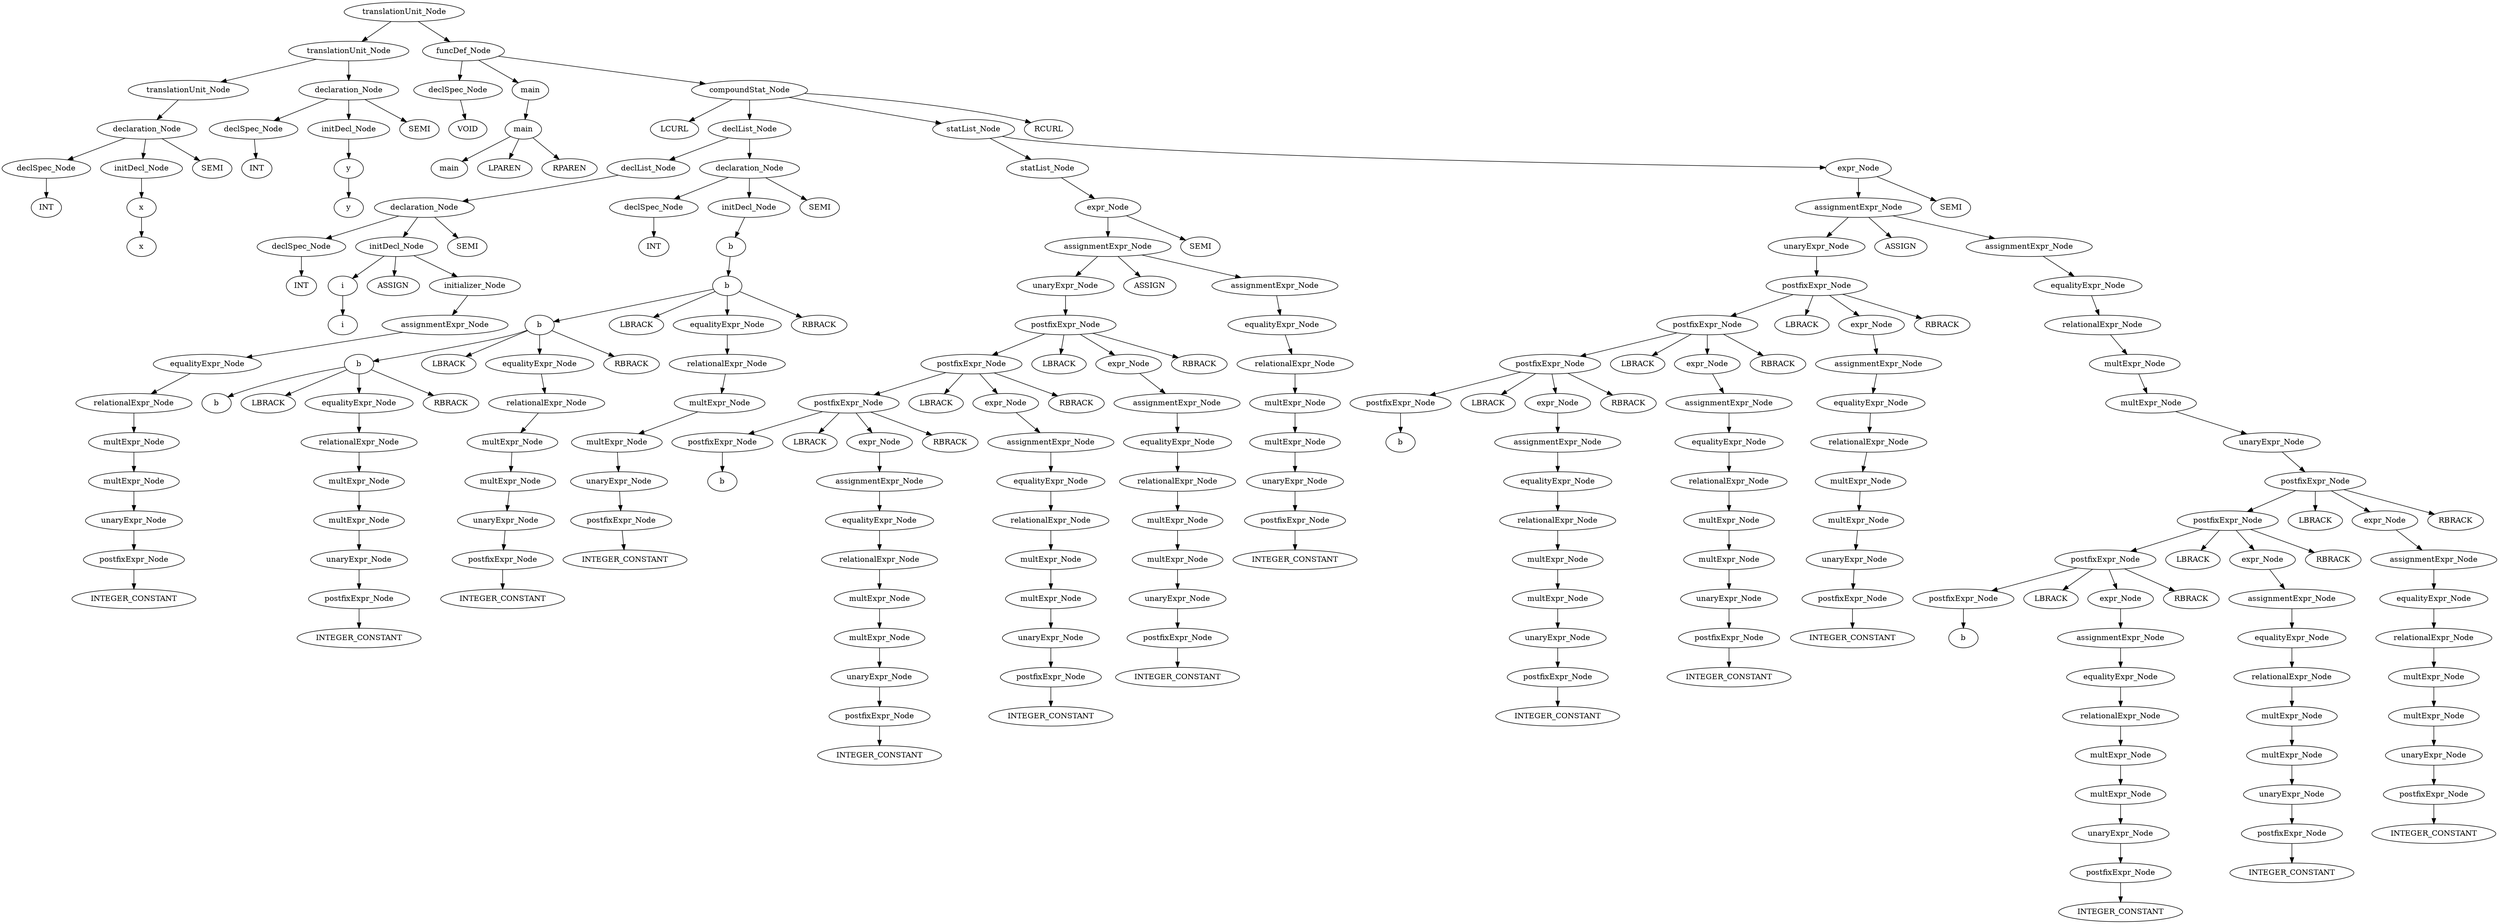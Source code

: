 digraph{
graph[ordering = out]
INT_1 [label = "INT"];
declSpec_Node_2 [label = "declSpec_Node"];
declSpec_Node_2 -> INT_1;
x_3 [label = "x"];
x_4 [label = "x"];
x_4 -> x_3;
initDecl_Node_5 [label = "initDecl_Node"];
initDecl_Node_5 -> x_4;
declaration_Node_6 [label = "declaration_Node"];
declaration_Node_6 -> declSpec_Node_2;
declaration_Node_6 -> initDecl_Node_5;
declaration_Node_6 -> SEMI0;
SEMI0[label=SEMI];
translationUnit_Node_7 [label = "translationUnit_Node"];
translationUnit_Node_7 -> declaration_Node_6;
INT_8 [label = "INT"];
declSpec_Node_9 [label = "declSpec_Node"];
declSpec_Node_9 -> INT_8;
y_10 [label = "y"];
y_11 [label = "y"];
y_11 -> y_10;
initDecl_Node_12 [label = "initDecl_Node"];
initDecl_Node_12 -> y_11;
declaration_Node_13 [label = "declaration_Node"];
declaration_Node_13 -> declSpec_Node_9;
declaration_Node_13 -> initDecl_Node_12;
declaration_Node_13 -> SEMI1;
SEMI1[label=SEMI];
translationUnit_Node_14 [label = "translationUnit_Node"];
translationUnit_Node_14 -> translationUnit_Node_7;
translationUnit_Node_14 -> declaration_Node_13;
VOID_15 [label = "VOID"];
declSpec_Node_16 [label = "declSpec_Node"];
declSpec_Node_16 -> VOID_15;
main_17 [label = "main"];
main_18 [label = "main"];
main_18 -> main_17;
main_18 -> LPAREN2;
LPAREN2[label=LPAREN];
main_18 -> RPAREN3;
RPAREN3[label=RPAREN];
main_19 [label = "main"];
main_19 -> main_18;
INT_20 [label = "INT"];
declSpec_Node_21 [label = "declSpec_Node"];
declSpec_Node_21 -> INT_20;
i_22 [label = "i"];
i_23 [label = "i"];
i_23 -> i_22;
INTEGER_CONSTANT_24 [label = "INTEGER_CONSTANT"];
postfixExpr_Node_25 [label = "postfixExpr_Node"];
postfixExpr_Node_25 -> INTEGER_CONSTANT_24;
unaryExpr_Node_26 [label = "unaryExpr_Node"];
unaryExpr_Node_26 -> postfixExpr_Node_25;
multExpr_Node_27 [label = "multExpr_Node"];
multExpr_Node_27 -> unaryExpr_Node_26;
multExpr_Node_28 [label = "multExpr_Node"];
multExpr_Node_28 -> multExpr_Node_27;
relationalExpr_Node_29 [label = "relationalExpr_Node"];
relationalExpr_Node_29 -> multExpr_Node_28;
equalityExpr_Node_30 [label = "equalityExpr_Node"];
equalityExpr_Node_30 -> relationalExpr_Node_29;
assignmentExpr_Node_31 [label = "assignmentExpr_Node"];
assignmentExpr_Node_31 -> equalityExpr_Node_30;
initializer_Node_32 [label = "initializer_Node"];
initializer_Node_32 -> assignmentExpr_Node_31;
initDecl_Node_33 [label = "initDecl_Node"];
initDecl_Node_33 -> i_23;
initDecl_Node_33 -> ASSIGN4;
ASSIGN4[label=ASSIGN];
initDecl_Node_33 -> initializer_Node_32;
declaration_Node_34 [label = "declaration_Node"];
declaration_Node_34 -> declSpec_Node_21;
declaration_Node_34 -> initDecl_Node_33;
declaration_Node_34 -> SEMI5;
SEMI5[label=SEMI];
declList_Node_35 [label = "declList_Node"];
declList_Node_35 -> declaration_Node_34;
INT_36 [label = "INT"];
declSpec_Node_37 [label = "declSpec_Node"];
declSpec_Node_37 -> INT_36;
b_38 [label = "b"];
INTEGER_CONSTANT_39 [label = "INTEGER_CONSTANT"];
postfixExpr_Node_40 [label = "postfixExpr_Node"];
postfixExpr_Node_40 -> INTEGER_CONSTANT_39;
unaryExpr_Node_41 [label = "unaryExpr_Node"];
unaryExpr_Node_41 -> postfixExpr_Node_40;
multExpr_Node_42 [label = "multExpr_Node"];
multExpr_Node_42 -> unaryExpr_Node_41;
multExpr_Node_43 [label = "multExpr_Node"];
multExpr_Node_43 -> multExpr_Node_42;
relationalExpr_Node_44 [label = "relationalExpr_Node"];
relationalExpr_Node_44 -> multExpr_Node_43;
equalityExpr_Node_45 [label = "equalityExpr_Node"];
equalityExpr_Node_45 -> relationalExpr_Node_44;
b_46 [label = "b"];
b_46 -> b_38;
b_46 -> LBRACK6;
LBRACK6[label=LBRACK];
b_46 -> equalityExpr_Node_45;
b_46 -> RBRACK7;
RBRACK7[label=RBRACK];
INTEGER_CONSTANT_47 [label = "INTEGER_CONSTANT"];
postfixExpr_Node_48 [label = "postfixExpr_Node"];
postfixExpr_Node_48 -> INTEGER_CONSTANT_47;
unaryExpr_Node_49 [label = "unaryExpr_Node"];
unaryExpr_Node_49 -> postfixExpr_Node_48;
multExpr_Node_50 [label = "multExpr_Node"];
multExpr_Node_50 -> unaryExpr_Node_49;
multExpr_Node_51 [label = "multExpr_Node"];
multExpr_Node_51 -> multExpr_Node_50;
relationalExpr_Node_52 [label = "relationalExpr_Node"];
relationalExpr_Node_52 -> multExpr_Node_51;
equalityExpr_Node_53 [label = "equalityExpr_Node"];
equalityExpr_Node_53 -> relationalExpr_Node_52;
b_54 [label = "b"];
b_54 -> b_46;
b_54 -> LBRACK8;
LBRACK8[label=LBRACK];
b_54 -> equalityExpr_Node_53;
b_54 -> RBRACK9;
RBRACK9[label=RBRACK];
INTEGER_CONSTANT_55 [label = "INTEGER_CONSTANT"];
postfixExpr_Node_56 [label = "postfixExpr_Node"];
postfixExpr_Node_56 -> INTEGER_CONSTANT_55;
unaryExpr_Node_57 [label = "unaryExpr_Node"];
unaryExpr_Node_57 -> postfixExpr_Node_56;
multExpr_Node_58 [label = "multExpr_Node"];
multExpr_Node_58 -> unaryExpr_Node_57;
multExpr_Node_59 [label = "multExpr_Node"];
multExpr_Node_59 -> multExpr_Node_58;
relationalExpr_Node_60 [label = "relationalExpr_Node"];
relationalExpr_Node_60 -> multExpr_Node_59;
equalityExpr_Node_61 [label = "equalityExpr_Node"];
equalityExpr_Node_61 -> relationalExpr_Node_60;
b_62 [label = "b"];
b_62 -> b_54;
b_62 -> LBRACK10;
LBRACK10[label=LBRACK];
b_62 -> equalityExpr_Node_61;
b_62 -> RBRACK11;
RBRACK11[label=RBRACK];
b_63 [label = "b"];
b_63 -> b_62;
initDecl_Node_64 [label = "initDecl_Node"];
initDecl_Node_64 -> b_63;
declaration_Node_65 [label = "declaration_Node"];
declaration_Node_65 -> declSpec_Node_37;
declaration_Node_65 -> initDecl_Node_64;
declaration_Node_65 -> SEMI12;
SEMI12[label=SEMI];
declList_Node_66 [label = "declList_Node"];
declList_Node_66 -> declList_Node_35;
declList_Node_66 -> declaration_Node_65;
b_67 [label = "b"];
postfixExpr_Node_68 [label = "postfixExpr_Node"];
postfixExpr_Node_68 -> b_67;
INTEGER_CONSTANT_69 [label = "INTEGER_CONSTANT"];
postfixExpr_Node_70 [label = "postfixExpr_Node"];
postfixExpr_Node_70 -> INTEGER_CONSTANT_69;
unaryExpr_Node_71 [label = "unaryExpr_Node"];
unaryExpr_Node_71 -> postfixExpr_Node_70;
multExpr_Node_72 [label = "multExpr_Node"];
multExpr_Node_72 -> unaryExpr_Node_71;
multExpr_Node_73 [label = "multExpr_Node"];
multExpr_Node_73 -> multExpr_Node_72;
relationalExpr_Node_74 [label = "relationalExpr_Node"];
relationalExpr_Node_74 -> multExpr_Node_73;
equalityExpr_Node_75 [label = "equalityExpr_Node"];
equalityExpr_Node_75 -> relationalExpr_Node_74;
assignmentExpr_Node_76 [label = "assignmentExpr_Node"];
assignmentExpr_Node_76 -> equalityExpr_Node_75;
expr_Node_77 [label = "expr_Node"];
expr_Node_77 -> assignmentExpr_Node_76;
postfixExpr_Node_78 [label = "postfixExpr_Node"];
postfixExpr_Node_78 -> postfixExpr_Node_68;
postfixExpr_Node_78 -> LBRACK13;
LBRACK13[label=LBRACK];
postfixExpr_Node_78 -> expr_Node_77;
postfixExpr_Node_78 -> RBRACK14;
RBRACK14[label=RBRACK];
INTEGER_CONSTANT_79 [label = "INTEGER_CONSTANT"];
postfixExpr_Node_80 [label = "postfixExpr_Node"];
postfixExpr_Node_80 -> INTEGER_CONSTANT_79;
unaryExpr_Node_81 [label = "unaryExpr_Node"];
unaryExpr_Node_81 -> postfixExpr_Node_80;
multExpr_Node_82 [label = "multExpr_Node"];
multExpr_Node_82 -> unaryExpr_Node_81;
multExpr_Node_83 [label = "multExpr_Node"];
multExpr_Node_83 -> multExpr_Node_82;
relationalExpr_Node_84 [label = "relationalExpr_Node"];
relationalExpr_Node_84 -> multExpr_Node_83;
equalityExpr_Node_85 [label = "equalityExpr_Node"];
equalityExpr_Node_85 -> relationalExpr_Node_84;
assignmentExpr_Node_86 [label = "assignmentExpr_Node"];
assignmentExpr_Node_86 -> equalityExpr_Node_85;
expr_Node_87 [label = "expr_Node"];
expr_Node_87 -> assignmentExpr_Node_86;
postfixExpr_Node_88 [label = "postfixExpr_Node"];
postfixExpr_Node_88 -> postfixExpr_Node_78;
postfixExpr_Node_88 -> LBRACK15;
LBRACK15[label=LBRACK];
postfixExpr_Node_88 -> expr_Node_87;
postfixExpr_Node_88 -> RBRACK16;
RBRACK16[label=RBRACK];
INTEGER_CONSTANT_89 [label = "INTEGER_CONSTANT"];
postfixExpr_Node_90 [label = "postfixExpr_Node"];
postfixExpr_Node_90 -> INTEGER_CONSTANT_89;
unaryExpr_Node_91 [label = "unaryExpr_Node"];
unaryExpr_Node_91 -> postfixExpr_Node_90;
multExpr_Node_92 [label = "multExpr_Node"];
multExpr_Node_92 -> unaryExpr_Node_91;
multExpr_Node_93 [label = "multExpr_Node"];
multExpr_Node_93 -> multExpr_Node_92;
relationalExpr_Node_94 [label = "relationalExpr_Node"];
relationalExpr_Node_94 -> multExpr_Node_93;
equalityExpr_Node_95 [label = "equalityExpr_Node"];
equalityExpr_Node_95 -> relationalExpr_Node_94;
assignmentExpr_Node_96 [label = "assignmentExpr_Node"];
assignmentExpr_Node_96 -> equalityExpr_Node_95;
expr_Node_97 [label = "expr_Node"];
expr_Node_97 -> assignmentExpr_Node_96;
postfixExpr_Node_98 [label = "postfixExpr_Node"];
postfixExpr_Node_98 -> postfixExpr_Node_88;
postfixExpr_Node_98 -> LBRACK17;
LBRACK17[label=LBRACK];
postfixExpr_Node_98 -> expr_Node_97;
postfixExpr_Node_98 -> RBRACK18;
RBRACK18[label=RBRACK];
unaryExpr_Node_99 [label = "unaryExpr_Node"];
unaryExpr_Node_99 -> postfixExpr_Node_98;
ASSIGN_100 [label = "ASSIGN"];
INTEGER_CONSTANT_101 [label = "INTEGER_CONSTANT"];
postfixExpr_Node_102 [label = "postfixExpr_Node"];
postfixExpr_Node_102 -> INTEGER_CONSTANT_101;
unaryExpr_Node_103 [label = "unaryExpr_Node"];
unaryExpr_Node_103 -> postfixExpr_Node_102;
multExpr_Node_104 [label = "multExpr_Node"];
multExpr_Node_104 -> unaryExpr_Node_103;
multExpr_Node_105 [label = "multExpr_Node"];
multExpr_Node_105 -> multExpr_Node_104;
relationalExpr_Node_106 [label = "relationalExpr_Node"];
relationalExpr_Node_106 -> multExpr_Node_105;
equalityExpr_Node_107 [label = "equalityExpr_Node"];
equalityExpr_Node_107 -> relationalExpr_Node_106;
assignmentExpr_Node_108 [label = "assignmentExpr_Node"];
assignmentExpr_Node_108 -> equalityExpr_Node_107;
assignmentExpr_Node_109 [label = "assignmentExpr_Node"];
assignmentExpr_Node_109 -> unaryExpr_Node_99;
assignmentExpr_Node_109 -> ASSIGN_100;
assignmentExpr_Node_109 -> assignmentExpr_Node_108;
expr_Node_110 [label = "expr_Node"];
expr_Node_110 -> assignmentExpr_Node_109;
expr_Node_110 -> SEMI19;
SEMI19[label=SEMI];
statList_Node_111 [label = "statList_Node"];
statList_Node_111 -> expr_Node_110;
b_112 [label = "b"];
postfixExpr_Node_113 [label = "postfixExpr_Node"];
postfixExpr_Node_113 -> b_112;
INTEGER_CONSTANT_114 [label = "INTEGER_CONSTANT"];
postfixExpr_Node_115 [label = "postfixExpr_Node"];
postfixExpr_Node_115 -> INTEGER_CONSTANT_114;
unaryExpr_Node_116 [label = "unaryExpr_Node"];
unaryExpr_Node_116 -> postfixExpr_Node_115;
multExpr_Node_117 [label = "multExpr_Node"];
multExpr_Node_117 -> unaryExpr_Node_116;
multExpr_Node_118 [label = "multExpr_Node"];
multExpr_Node_118 -> multExpr_Node_117;
relationalExpr_Node_119 [label = "relationalExpr_Node"];
relationalExpr_Node_119 -> multExpr_Node_118;
equalityExpr_Node_120 [label = "equalityExpr_Node"];
equalityExpr_Node_120 -> relationalExpr_Node_119;
assignmentExpr_Node_121 [label = "assignmentExpr_Node"];
assignmentExpr_Node_121 -> equalityExpr_Node_120;
expr_Node_122 [label = "expr_Node"];
expr_Node_122 -> assignmentExpr_Node_121;
postfixExpr_Node_123 [label = "postfixExpr_Node"];
postfixExpr_Node_123 -> postfixExpr_Node_113;
postfixExpr_Node_123 -> LBRACK20;
LBRACK20[label=LBRACK];
postfixExpr_Node_123 -> expr_Node_122;
postfixExpr_Node_123 -> RBRACK21;
RBRACK21[label=RBRACK];
INTEGER_CONSTANT_124 [label = "INTEGER_CONSTANT"];
postfixExpr_Node_125 [label = "postfixExpr_Node"];
postfixExpr_Node_125 -> INTEGER_CONSTANT_124;
unaryExpr_Node_126 [label = "unaryExpr_Node"];
unaryExpr_Node_126 -> postfixExpr_Node_125;
multExpr_Node_127 [label = "multExpr_Node"];
multExpr_Node_127 -> unaryExpr_Node_126;
multExpr_Node_128 [label = "multExpr_Node"];
multExpr_Node_128 -> multExpr_Node_127;
relationalExpr_Node_129 [label = "relationalExpr_Node"];
relationalExpr_Node_129 -> multExpr_Node_128;
equalityExpr_Node_130 [label = "equalityExpr_Node"];
equalityExpr_Node_130 -> relationalExpr_Node_129;
assignmentExpr_Node_131 [label = "assignmentExpr_Node"];
assignmentExpr_Node_131 -> equalityExpr_Node_130;
expr_Node_132 [label = "expr_Node"];
expr_Node_132 -> assignmentExpr_Node_131;
postfixExpr_Node_133 [label = "postfixExpr_Node"];
postfixExpr_Node_133 -> postfixExpr_Node_123;
postfixExpr_Node_133 -> LBRACK22;
LBRACK22[label=LBRACK];
postfixExpr_Node_133 -> expr_Node_132;
postfixExpr_Node_133 -> RBRACK23;
RBRACK23[label=RBRACK];
INTEGER_CONSTANT_134 [label = "INTEGER_CONSTANT"];
postfixExpr_Node_135 [label = "postfixExpr_Node"];
postfixExpr_Node_135 -> INTEGER_CONSTANT_134;
unaryExpr_Node_136 [label = "unaryExpr_Node"];
unaryExpr_Node_136 -> postfixExpr_Node_135;
multExpr_Node_137 [label = "multExpr_Node"];
multExpr_Node_137 -> unaryExpr_Node_136;
multExpr_Node_138 [label = "multExpr_Node"];
multExpr_Node_138 -> multExpr_Node_137;
relationalExpr_Node_139 [label = "relationalExpr_Node"];
relationalExpr_Node_139 -> multExpr_Node_138;
equalityExpr_Node_140 [label = "equalityExpr_Node"];
equalityExpr_Node_140 -> relationalExpr_Node_139;
assignmentExpr_Node_141 [label = "assignmentExpr_Node"];
assignmentExpr_Node_141 -> equalityExpr_Node_140;
expr_Node_142 [label = "expr_Node"];
expr_Node_142 -> assignmentExpr_Node_141;
postfixExpr_Node_143 [label = "postfixExpr_Node"];
postfixExpr_Node_143 -> postfixExpr_Node_133;
postfixExpr_Node_143 -> LBRACK24;
LBRACK24[label=LBRACK];
postfixExpr_Node_143 -> expr_Node_142;
postfixExpr_Node_143 -> RBRACK25;
RBRACK25[label=RBRACK];
unaryExpr_Node_144 [label = "unaryExpr_Node"];
unaryExpr_Node_144 -> postfixExpr_Node_143;
ASSIGN_145 [label = "ASSIGN"];
b_146 [label = "b"];
postfixExpr_Node_147 [label = "postfixExpr_Node"];
postfixExpr_Node_147 -> b_146;
INTEGER_CONSTANT_148 [label = "INTEGER_CONSTANT"];
postfixExpr_Node_149 [label = "postfixExpr_Node"];
postfixExpr_Node_149 -> INTEGER_CONSTANT_148;
unaryExpr_Node_150 [label = "unaryExpr_Node"];
unaryExpr_Node_150 -> postfixExpr_Node_149;
multExpr_Node_151 [label = "multExpr_Node"];
multExpr_Node_151 -> unaryExpr_Node_150;
multExpr_Node_152 [label = "multExpr_Node"];
multExpr_Node_152 -> multExpr_Node_151;
relationalExpr_Node_153 [label = "relationalExpr_Node"];
relationalExpr_Node_153 -> multExpr_Node_152;
equalityExpr_Node_154 [label = "equalityExpr_Node"];
equalityExpr_Node_154 -> relationalExpr_Node_153;
assignmentExpr_Node_155 [label = "assignmentExpr_Node"];
assignmentExpr_Node_155 -> equalityExpr_Node_154;
expr_Node_156 [label = "expr_Node"];
expr_Node_156 -> assignmentExpr_Node_155;
postfixExpr_Node_157 [label = "postfixExpr_Node"];
postfixExpr_Node_157 -> postfixExpr_Node_147;
postfixExpr_Node_157 -> LBRACK26;
LBRACK26[label=LBRACK];
postfixExpr_Node_157 -> expr_Node_156;
postfixExpr_Node_157 -> RBRACK27;
RBRACK27[label=RBRACK];
INTEGER_CONSTANT_158 [label = "INTEGER_CONSTANT"];
postfixExpr_Node_159 [label = "postfixExpr_Node"];
postfixExpr_Node_159 -> INTEGER_CONSTANT_158;
unaryExpr_Node_160 [label = "unaryExpr_Node"];
unaryExpr_Node_160 -> postfixExpr_Node_159;
multExpr_Node_161 [label = "multExpr_Node"];
multExpr_Node_161 -> unaryExpr_Node_160;
multExpr_Node_162 [label = "multExpr_Node"];
multExpr_Node_162 -> multExpr_Node_161;
relationalExpr_Node_163 [label = "relationalExpr_Node"];
relationalExpr_Node_163 -> multExpr_Node_162;
equalityExpr_Node_164 [label = "equalityExpr_Node"];
equalityExpr_Node_164 -> relationalExpr_Node_163;
assignmentExpr_Node_165 [label = "assignmentExpr_Node"];
assignmentExpr_Node_165 -> equalityExpr_Node_164;
expr_Node_166 [label = "expr_Node"];
expr_Node_166 -> assignmentExpr_Node_165;
postfixExpr_Node_167 [label = "postfixExpr_Node"];
postfixExpr_Node_167 -> postfixExpr_Node_157;
postfixExpr_Node_167 -> LBRACK28;
LBRACK28[label=LBRACK];
postfixExpr_Node_167 -> expr_Node_166;
postfixExpr_Node_167 -> RBRACK29;
RBRACK29[label=RBRACK];
INTEGER_CONSTANT_168 [label = "INTEGER_CONSTANT"];
postfixExpr_Node_169 [label = "postfixExpr_Node"];
postfixExpr_Node_169 -> INTEGER_CONSTANT_168;
unaryExpr_Node_170 [label = "unaryExpr_Node"];
unaryExpr_Node_170 -> postfixExpr_Node_169;
multExpr_Node_171 [label = "multExpr_Node"];
multExpr_Node_171 -> unaryExpr_Node_170;
multExpr_Node_172 [label = "multExpr_Node"];
multExpr_Node_172 -> multExpr_Node_171;
relationalExpr_Node_173 [label = "relationalExpr_Node"];
relationalExpr_Node_173 -> multExpr_Node_172;
equalityExpr_Node_174 [label = "equalityExpr_Node"];
equalityExpr_Node_174 -> relationalExpr_Node_173;
assignmentExpr_Node_175 [label = "assignmentExpr_Node"];
assignmentExpr_Node_175 -> equalityExpr_Node_174;
expr_Node_176 [label = "expr_Node"];
expr_Node_176 -> assignmentExpr_Node_175;
postfixExpr_Node_177 [label = "postfixExpr_Node"];
postfixExpr_Node_177 -> postfixExpr_Node_167;
postfixExpr_Node_177 -> LBRACK30;
LBRACK30[label=LBRACK];
postfixExpr_Node_177 -> expr_Node_176;
postfixExpr_Node_177 -> RBRACK31;
RBRACK31[label=RBRACK];
unaryExpr_Node_178 [label = "unaryExpr_Node"];
unaryExpr_Node_178 -> postfixExpr_Node_177;
multExpr_Node_179 [label = "multExpr_Node"];
multExpr_Node_179 -> unaryExpr_Node_178;
multExpr_Node_180 [label = "multExpr_Node"];
multExpr_Node_180 -> multExpr_Node_179;
relationalExpr_Node_181 [label = "relationalExpr_Node"];
relationalExpr_Node_181 -> multExpr_Node_180;
equalityExpr_Node_182 [label = "equalityExpr_Node"];
equalityExpr_Node_182 -> relationalExpr_Node_181;
assignmentExpr_Node_183 [label = "assignmentExpr_Node"];
assignmentExpr_Node_183 -> equalityExpr_Node_182;
assignmentExpr_Node_184 [label = "assignmentExpr_Node"];
assignmentExpr_Node_184 -> unaryExpr_Node_144;
assignmentExpr_Node_184 -> ASSIGN_145;
assignmentExpr_Node_184 -> assignmentExpr_Node_183;
expr_Node_185 [label = "expr_Node"];
expr_Node_185 -> assignmentExpr_Node_184;
expr_Node_185 -> SEMI32;
SEMI32[label=SEMI];
statList_Node_186 [label = "statList_Node"];
statList_Node_186 -> statList_Node_111;
statList_Node_186 -> expr_Node_185;
compoundStat_Node_187 [label = "compoundStat_Node"];
compoundStat_Node_187 -> LCURL33;
LCURL33[label=LCURL];
compoundStat_Node_187 -> declList_Node_66;
compoundStat_Node_187 -> statList_Node_186;
compoundStat_Node_187 -> RCURL34;
RCURL34[label=RCURL];
funcDef_Node_188 [label = "funcDef_Node"];
funcDef_Node_188 -> declSpec_Node_16;
funcDef_Node_188 -> main_19;
funcDef_Node_188 -> compoundStat_Node_187;
translationUnit_Node_189 [label = "translationUnit_Node"];
translationUnit_Node_189 -> translationUnit_Node_14;
translationUnit_Node_189 -> funcDef_Node_188;
}
